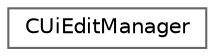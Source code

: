 digraph "Graphical Class Hierarchy"
{
 // LATEX_PDF_SIZE
  bgcolor="transparent";
  edge [fontname=Helvetica,fontsize=10,labelfontname=Helvetica,labelfontsize=10];
  node [fontname=Helvetica,fontsize=10,shape=box,height=0.2,width=0.4];
  rankdir="LR";
  Node0 [id="Node000000",label="CUiEditManager",height=0.2,width=0.4,color="grey40", fillcolor="white", style="filled",URL="$class_c_ui_edit_manager.html",tooltip=" "];
}
